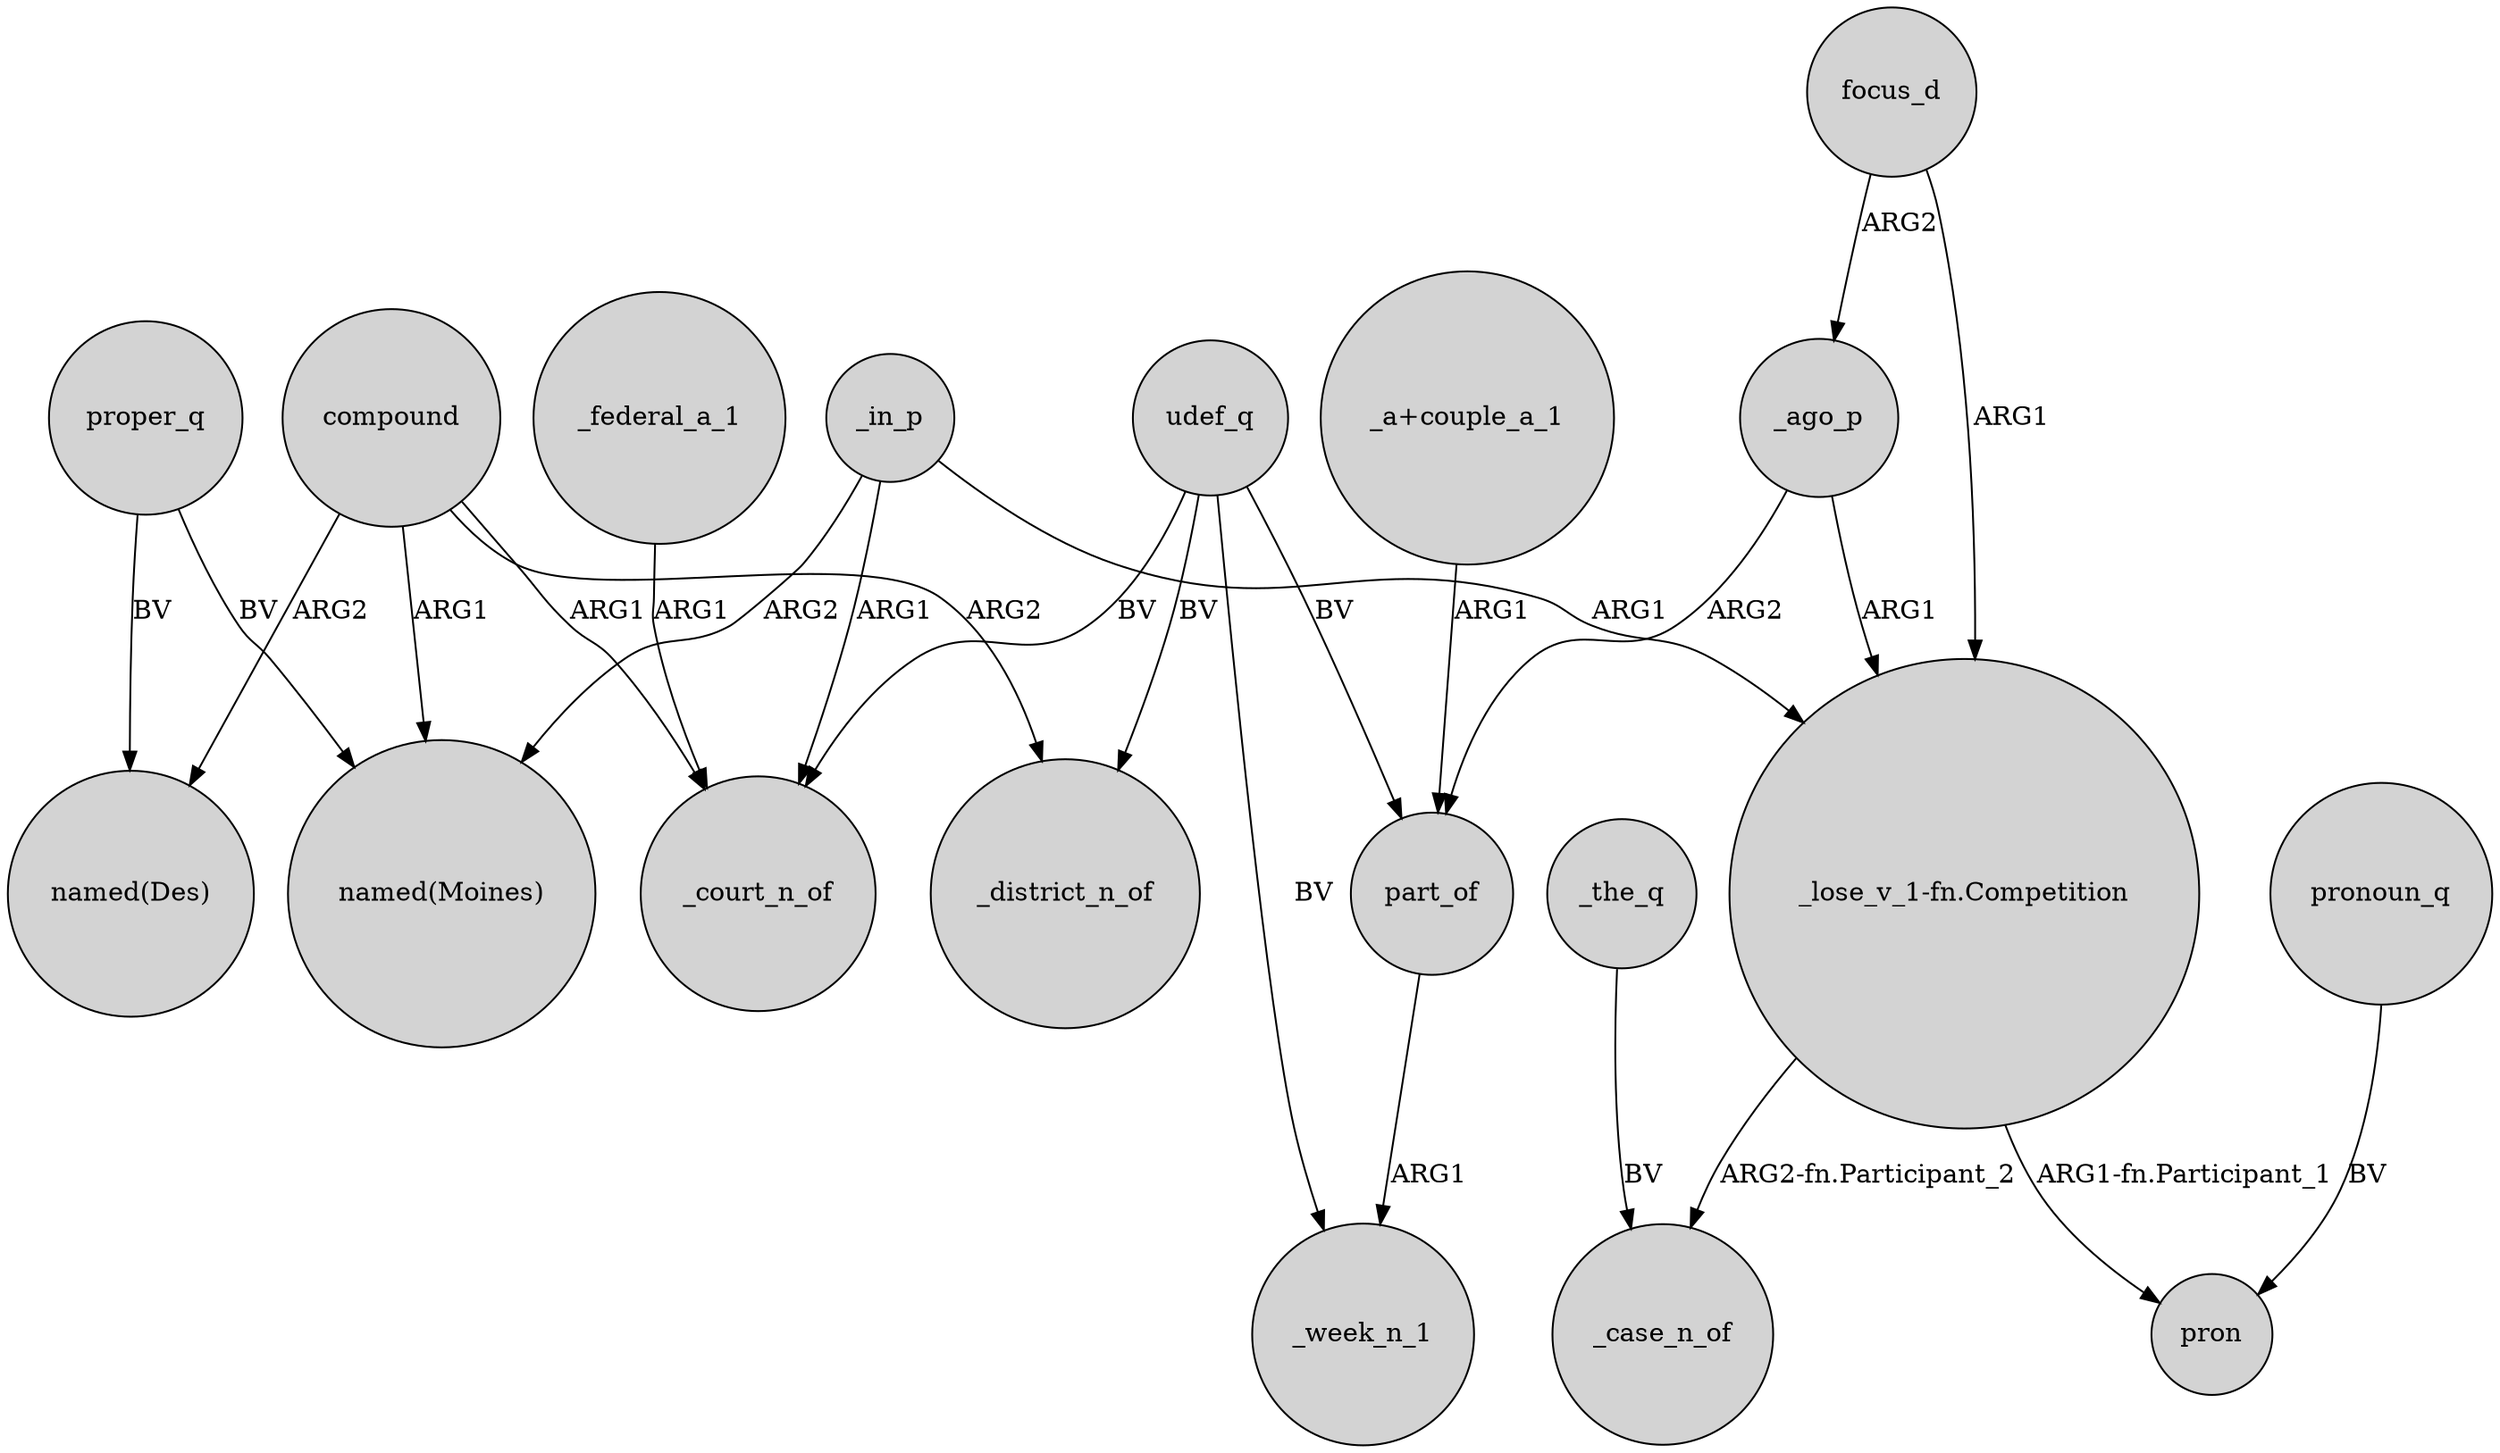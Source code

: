 digraph {
	node [shape=circle style=filled]
	_in_p -> _court_n_of [label=ARG1]
	"_a+couple_a_1" -> part_of [label=ARG1]
	_ago_p -> "_lose_v_1-fn.Competition" [label=ARG1]
	"_lose_v_1-fn.Competition" -> _case_n_of [label="ARG2-fn.Participant_2"]
	compound -> "named(Moines)" [label=ARG1]
	udef_q -> part_of [label=BV]
	focus_d -> _ago_p [label=ARG2]
	compound -> _district_n_of [label=ARG2]
	pronoun_q -> pron [label=BV]
	_in_p -> "_lose_v_1-fn.Competition" [label=ARG1]
	udef_q -> _week_n_1 [label=BV]
	"_lose_v_1-fn.Competition" -> pron [label="ARG1-fn.Participant_1"]
	focus_d -> "_lose_v_1-fn.Competition" [label=ARG1]
	compound -> _court_n_of [label=ARG1]
	compound -> "named(Des)" [label=ARG2]
	udef_q -> _court_n_of [label=BV]
	proper_q -> "named(Des)" [label=BV]
	_ago_p -> part_of [label=ARG2]
	part_of -> _week_n_1 [label=ARG1]
	udef_q -> _district_n_of [label=BV]
	_federal_a_1 -> _court_n_of [label=ARG1]
	_the_q -> _case_n_of [label=BV]
	_in_p -> "named(Moines)" [label=ARG2]
	proper_q -> "named(Moines)" [label=BV]
}
